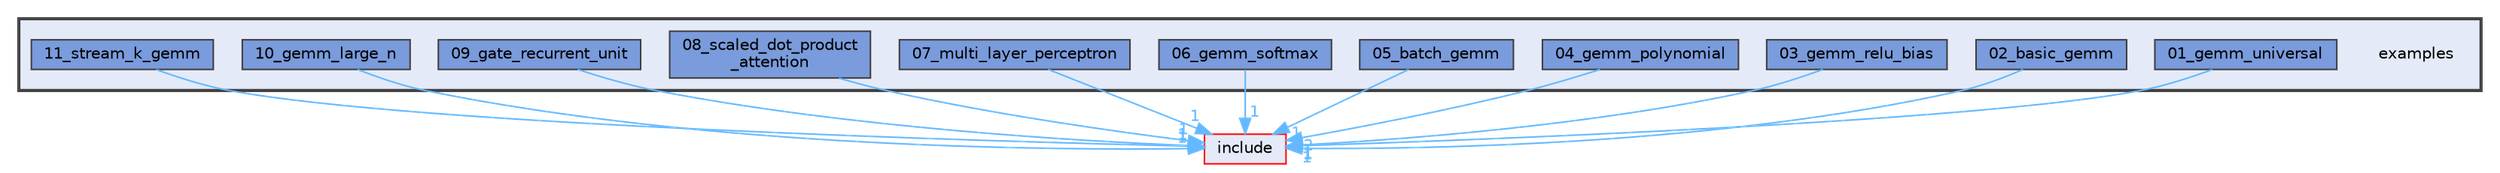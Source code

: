 digraph "examples"
{
 // LATEX_PDF_SIZE
  bgcolor="transparent";
  edge [fontname=Helvetica,fontsize=10,labelfontname=Helvetica,labelfontsize=10];
  node [fontname=Helvetica,fontsize=10,shape=box,height=0.2,width=0.4];
  compound=true
  subgraph clusterdir_d28a4824dc47e487b107a5db32ef43c4 {
    graph [ bgcolor="#e4eaf8", pencolor="grey25", label="", fontname=Helvetica,fontsize=10 style="filled,bold", URL="dir_d28a4824dc47e487b107a5db32ef43c4.html",tooltip=""]
    dir_d28a4824dc47e487b107a5db32ef43c4 [shape=plaintext, label="examples"];
  dir_3f34e0485cc25658d6eb30f405be9443 [label="01_gemm_universal", fillcolor="#7a9bdc", color="grey25", style="filled", URL="dir_3f34e0485cc25658d6eb30f405be9443.html",tooltip=""];
  dir_796076de95dd379672d228625fb2017f [label="02_basic_gemm", fillcolor="#7a9bdc", color="grey25", style="filled", URL="dir_796076de95dd379672d228625fb2017f.html",tooltip=""];
  dir_7c18b7cf5ea6144422c4b66b1a4ced35 [label="03_gemm_relu_bias", fillcolor="#7a9bdc", color="grey25", style="filled", URL="dir_7c18b7cf5ea6144422c4b66b1a4ced35.html",tooltip=""];
  dir_ab108f75f631204529949ca82f552772 [label="04_gemm_polynomial", fillcolor="#7a9bdc", color="grey25", style="filled", URL="dir_ab108f75f631204529949ca82f552772.html",tooltip=""];
  dir_d4603d82303418bb1f8af54c8a8b42a5 [label="05_batch_gemm", fillcolor="#7a9bdc", color="grey25", style="filled", URL="dir_d4603d82303418bb1f8af54c8a8b42a5.html",tooltip=""];
  dir_6565d184a52040e51816e30c0cce563f [label="06_gemm_softmax", fillcolor="#7a9bdc", color="grey25", style="filled", URL="dir_6565d184a52040e51816e30c0cce563f.html",tooltip=""];
  dir_338b7233776485eca9f4db55a88187ae [label="07_multi_layer_perceptron", fillcolor="#7a9bdc", color="grey25", style="filled", URL="dir_338b7233776485eca9f4db55a88187ae.html",tooltip=""];
  dir_73709659c195a14d8144551c32b72ac9 [label="08_scaled_dot_product\l_attention", fillcolor="#7a9bdc", color="grey25", style="filled", URL="dir_73709659c195a14d8144551c32b72ac9.html",tooltip=""];
  dir_a423b45b3d6f6520c7e4af77296e3bc1 [label="09_gate_recurrent_unit", fillcolor="#7a9bdc", color="grey25", style="filled", URL="dir_a423b45b3d6f6520c7e4af77296e3bc1.html",tooltip=""];
  dir_6651089d139739e625e9239417043b45 [label="10_gemm_large_n", fillcolor="#7a9bdc", color="grey25", style="filled", URL="dir_6651089d139739e625e9239417043b45.html",tooltip=""];
  dir_ef7f1b9af0714178c6cd1d14caef99b0 [label="11_stream_k_gemm", fillcolor="#7a9bdc", color="grey25", style="filled", URL="dir_ef7f1b9af0714178c6cd1d14caef99b0.html",tooltip=""];
  }
  dir_d44c64559bbebec7f509842c48db8b23 [label="include", fillcolor="#e4eaf8", color="red", style="filled", URL="dir_d44c64559bbebec7f509842c48db8b23.html",tooltip=""];
  dir_3f34e0485cc25658d6eb30f405be9443->dir_d44c64559bbebec7f509842c48db8b23 [headlabel="1", labeldistance=1.5 headhref="dir_000000_000033.html" color="steelblue1" fontcolor="steelblue1"];
  dir_796076de95dd379672d228625fb2017f->dir_d44c64559bbebec7f509842c48db8b23 [headlabel="1", labeldistance=1.5 headhref="dir_000001_000033.html" color="steelblue1" fontcolor="steelblue1"];
  dir_7c18b7cf5ea6144422c4b66b1a4ced35->dir_d44c64559bbebec7f509842c48db8b23 [headlabel="1", labeldistance=1.5 headhref="dir_000002_000033.html" color="steelblue1" fontcolor="steelblue1"];
  dir_ab108f75f631204529949ca82f552772->dir_d44c64559bbebec7f509842c48db8b23 [headlabel="2", labeldistance=1.5 headhref="dir_000003_000033.html" color="steelblue1" fontcolor="steelblue1"];
  dir_d4603d82303418bb1f8af54c8a8b42a5->dir_d44c64559bbebec7f509842c48db8b23 [headlabel="1", labeldistance=1.5 headhref="dir_000004_000033.html" color="steelblue1" fontcolor="steelblue1"];
  dir_6565d184a52040e51816e30c0cce563f->dir_d44c64559bbebec7f509842c48db8b23 [headlabel="1", labeldistance=1.5 headhref="dir_000005_000033.html" color="steelblue1" fontcolor="steelblue1"];
  dir_338b7233776485eca9f4db55a88187ae->dir_d44c64559bbebec7f509842c48db8b23 [headlabel="1", labeldistance=1.5 headhref="dir_000006_000033.html" color="steelblue1" fontcolor="steelblue1"];
  dir_73709659c195a14d8144551c32b72ac9->dir_d44c64559bbebec7f509842c48db8b23 [headlabel="1", labeldistance=1.5 headhref="dir_000007_000033.html" color="steelblue1" fontcolor="steelblue1"];
  dir_a423b45b3d6f6520c7e4af77296e3bc1->dir_d44c64559bbebec7f509842c48db8b23 [headlabel="1", labeldistance=1.5 headhref="dir_000008_000033.html" color="steelblue1" fontcolor="steelblue1"];
  dir_6651089d139739e625e9239417043b45->dir_d44c64559bbebec7f509842c48db8b23 [headlabel="1", labeldistance=1.5 headhref="dir_000009_000033.html" color="steelblue1" fontcolor="steelblue1"];
  dir_ef7f1b9af0714178c6cd1d14caef99b0->dir_d44c64559bbebec7f509842c48db8b23 [headlabel="1", labeldistance=1.5 headhref="dir_000010_000033.html" color="steelblue1" fontcolor="steelblue1"];
}
